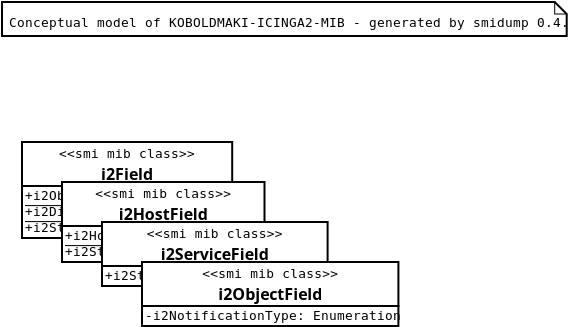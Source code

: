 <?xml version="1.0"?>
<diagram xmlns:dia="http://www.lysator.liu.se/~alla/dia/">
  <diagramdata>
    <attribute name="background">
      <color val="#ffffff"/>
    </attribute>
    <attribute name="paper">
      <composite type="paper">
        <attribute name="name">
          <string>#A4#</string>
        </attribute>
        <attribute name="tmargin">
         <real val="2.82"/>
       </attribute>
       <attribute name="bmargin">
         <real val="2.82"/>
        </attribute>
       <attribute name="lmargin">
         <real val="2.82"/>
       </attribute>
       <attribute name="rmargin">
         <real val="2.82"/>
       </attribute>
       <attribute name="is_portrait">
         <boolean val="true"/>
       </attribute>
      <attribute name="scaling">
         <real val="1"/>
      </attribute>
      <attribute name="fitto">
        <boolean val="false"/>
      </attribute>
    </composite>
   </attribute>
  </diagramdata>
  <layer name="Background" visible="true">
<object type="UML - Note" version="0" id="O0">
  <attribute name="obj_pos">
    <point val="1.00,1.00"/>
  </attribute>
  <attribute name="obj_bb">
    <rectangle val="0.50,0.50;54.46,2.20"/>
  </attribute>
  <attribute name="elem_corner">
    <point val="1.00,1.00"/>
  </attribute>
  <attribute name="elem_width">
    <real val="53.96"/>
  </attribute>
  <attribute name="elem_height">
    <real val="1.7"/>
  </attribute>
  <attribute name="text">
    <composite type="text">
      <attribute name="string">
        <string>#Conceptual model of KOBOLDMAKI-ICINGA2-MIB - generated by smidump 0.4.8#</string>
      </attribute>
      <attribute name="font">
        <font name="Courier"/>
      </attribute>
      <attribute name="height">
        <real val="0.8"/>
      </attribute>
      <attribute name="pos">
        <point val="1.35,2.28"/>
      </attribute>
      <attribute name="color">
        <color val="#000000"/>
      </attribute>
      <attribute name="alignment">
        <enum val="0"/>
      </attribute>
    </composite>
  </attribute>
</object>
    <object type="UML - Class" version="0" id="i2Field">
      <attribute name="obj_pos">
       <point val="2.00,8.00"/>
      </attribute>
     <attribute name="obj_bb">
       <rectangle val="0.0,0.0;0.0,0.0"/>
     </attribute>
     <attribute name="elem_corner">
       <point val="2.00,8.00"/>
     </attribute>
     <attribute name="elem_width">
       <real val="0.00"/>
     </attribute>
     <attribute name="elem_height">
       <real val="0.00"/>
     </attribute>
     <attribute name="name">
       <string>#i2Field#</string>
     </attribute>
     <attribute name="stereotype">
         <string>#smi mib class#</string>
     </attribute>
     <attribute name="abstract">
       <boolean val="false"/>
     </attribute>
     <attribute name="suppress_attributes">
        <boolean val="false"/>
      </attribute>
      <attribute name="suppress_operations">
        <boolean val="true"/>
      </attribute>
     <attribute name="visible_attributes">
       <boolean val="true"/>
     </attribute>
     <attribute name="visible_operations">
        <boolean val="false"/>
      </attribute>
     <attribute name="attributes">
        <composite type="umlattribute">
          <attribute name="name">
            <string>#i2ObjectType#</string>
          </attribute>
          <attribute name="type">
            <string>#Enumeration#</string>
          </attribute>
          <attribute name="value">
            <string/>
          </attribute>
          <attribute name="visibility">
            <enum val="0"/>
          </attribute>
          <attribute name="abstract">
            <boolean val="false"/>
          </attribute>
          <attribute name="class_scope">
            <boolean val="true"/>
          </attribute>
        </composite>
        <composite type="umlattribute">
          <attribute name="name">
            <string>#i2DisplayName#</string>
          </attribute>
          <attribute name="type">
            <string>#I2String#</string>
          </attribute>
          <attribute name="value">
            <string/>
          </attribute>
          <attribute name="visibility">
            <enum val="0"/>
          </attribute>
          <attribute name="abstract">
            <boolean val="false"/>
          </attribute>
          <attribute name="class_scope">
            <boolean val="true"/>
          </attribute>
        </composite>
        <composite type="umlattribute">
          <attribute name="name">
            <string>#i2StateType#</string>
          </attribute>
          <attribute name="type">
            <string>#Enumeration#</string>
          </attribute>
          <attribute name="value">
            <string/>
          </attribute>
          <attribute name="visibility">
            <enum val="0"/>
          </attribute>
          <attribute name="abstract">
            <boolean val="false"/>
          </attribute>
          <attribute name="class_scope">
            <boolean val="true"/>
          </attribute>
        </composite>
      </attribute>
     <attribute name="operations"/>
    <attribute name="template">
      <boolean val="false"/>
    </attribute>
     <attribute name="templates"/>
   </object>
    <object type="UML - Class" version="0" id="i2HostField">
      <attribute name="obj_pos">
       <point val="4.00,10.00"/>
      </attribute>
     <attribute name="obj_bb">
       <rectangle val="0.0,0.0;0.0,0.0"/>
     </attribute>
     <attribute name="elem_corner">
       <point val="4.00,10.00"/>
     </attribute>
     <attribute name="elem_width">
       <real val="0.00"/>
     </attribute>
     <attribute name="elem_height">
       <real val="0.00"/>
     </attribute>
     <attribute name="name">
       <string>#i2HostField#</string>
     </attribute>
     <attribute name="stereotype">
         <string>#smi mib class#</string>
     </attribute>
     <attribute name="abstract">
       <boolean val="false"/>
     </attribute>
     <attribute name="suppress_attributes">
        <boolean val="false"/>
      </attribute>
      <attribute name="suppress_operations">
        <boolean val="true"/>
      </attribute>
     <attribute name="visible_attributes">
       <boolean val="true"/>
     </attribute>
     <attribute name="visible_operations">
        <boolean val="false"/>
      </attribute>
     <attribute name="attributes">
        <composite type="umlattribute">
          <attribute name="name">
            <string>#i2HostName#</string>
          </attribute>
          <attribute name="type">
            <string>#I2HostName#</string>
          </attribute>
          <attribute name="value">
            <string/>
          </attribute>
          <attribute name="visibility">
            <enum val="0"/>
          </attribute>
          <attribute name="abstract">
            <boolean val="false"/>
          </attribute>
          <attribute name="class_scope">
            <boolean val="true"/>
          </attribute>
        </composite>
        <composite type="umlattribute">
          <attribute name="name">
            <string>#i2StateHost#</string>
          </attribute>
          <attribute name="type">
            <string>#Enumeration#</string>
          </attribute>
          <attribute name="value">
            <string/>
          </attribute>
          <attribute name="visibility">
            <enum val="0"/>
          </attribute>
          <attribute name="abstract">
            <boolean val="false"/>
          </attribute>
          <attribute name="class_scope">
            <boolean val="true"/>
          </attribute>
        </composite>
      </attribute>
     <attribute name="operations"/>
    <attribute name="template">
      <boolean val="false"/>
    </attribute>
     <attribute name="templates"/>
   </object>
    <object type="UML - Class" version="0" id="i2ServiceField">
      <attribute name="obj_pos">
       <point val="6.00,12.00"/>
      </attribute>
     <attribute name="obj_bb">
       <rectangle val="0.0,0.0;0.0,0.0"/>
     </attribute>
     <attribute name="elem_corner">
       <point val="6.00,12.00"/>
     </attribute>
     <attribute name="elem_width">
       <real val="0.00"/>
     </attribute>
     <attribute name="elem_height">
       <real val="0.00"/>
     </attribute>
     <attribute name="name">
       <string>#i2ServiceField#</string>
     </attribute>
     <attribute name="stereotype">
         <string>#smi mib class#</string>
     </attribute>
     <attribute name="abstract">
       <boolean val="false"/>
     </attribute>
     <attribute name="suppress_attributes">
        <boolean val="false"/>
      </attribute>
      <attribute name="suppress_operations">
        <boolean val="true"/>
      </attribute>
     <attribute name="visible_attributes">
       <boolean val="true"/>
     </attribute>
     <attribute name="visible_operations">
        <boolean val="false"/>
      </attribute>
     <attribute name="attributes">
        <composite type="umlattribute">
          <attribute name="name">
            <string>#i2StateService#</string>
          </attribute>
          <attribute name="type">
            <string>#Enumeration#</string>
          </attribute>
          <attribute name="value">
            <string/>
          </attribute>
          <attribute name="visibility">
            <enum val="0"/>
          </attribute>
          <attribute name="abstract">
            <boolean val="false"/>
          </attribute>
          <attribute name="class_scope">
            <boolean val="true"/>
          </attribute>
        </composite>
      </attribute>
     <attribute name="operations"/>
    <attribute name="template">
      <boolean val="false"/>
    </attribute>
     <attribute name="templates"/>
   </object>
    <object type="UML - Class" version="0" id="i2ObjectField">
      <attribute name="obj_pos">
       <point val="8.00,14.00"/>
      </attribute>
     <attribute name="obj_bb">
       <rectangle val="0.0,0.0;0.0,0.0"/>
     </attribute>
     <attribute name="elem_corner">
       <point val="8.00,14.00"/>
     </attribute>
     <attribute name="elem_width">
       <real val="0.00"/>
     </attribute>
     <attribute name="elem_height">
       <real val="0.00"/>
     </attribute>
     <attribute name="name">
       <string>#i2ObjectField#</string>
     </attribute>
     <attribute name="stereotype">
         <string>#smi mib class#</string>
     </attribute>
     <attribute name="abstract">
       <boolean val="false"/>
     </attribute>
     <attribute name="suppress_attributes">
        <boolean val="false"/>
      </attribute>
      <attribute name="suppress_operations">
        <boolean val="true"/>
      </attribute>
     <attribute name="visible_attributes">
       <boolean val="true"/>
     </attribute>
     <attribute name="visible_operations">
        <boolean val="false"/>
      </attribute>
     <attribute name="attributes">
        <composite type="umlattribute">
          <attribute name="name">
            <string>#i2NotificationType#</string>
          </attribute>
          <attribute name="type">
            <string>#Enumeration#</string>
          </attribute>
          <attribute name="value">
            <string/>
          </attribute>
          <attribute name="visibility">
            <enum val="1"/>
          </attribute>
          <attribute name="abstract">
            <boolean val="false"/>
          </attribute>
          <attribute name="class_scope">
            <boolean val="true"/>
          </attribute>
        </composite>
      </attribute>
     <attribute name="operations"/>
    <attribute name="template">
      <boolean val="false"/>
    </attribute>
     <attribute name="templates"/>
   </object>
  </layer>
</diagram>
